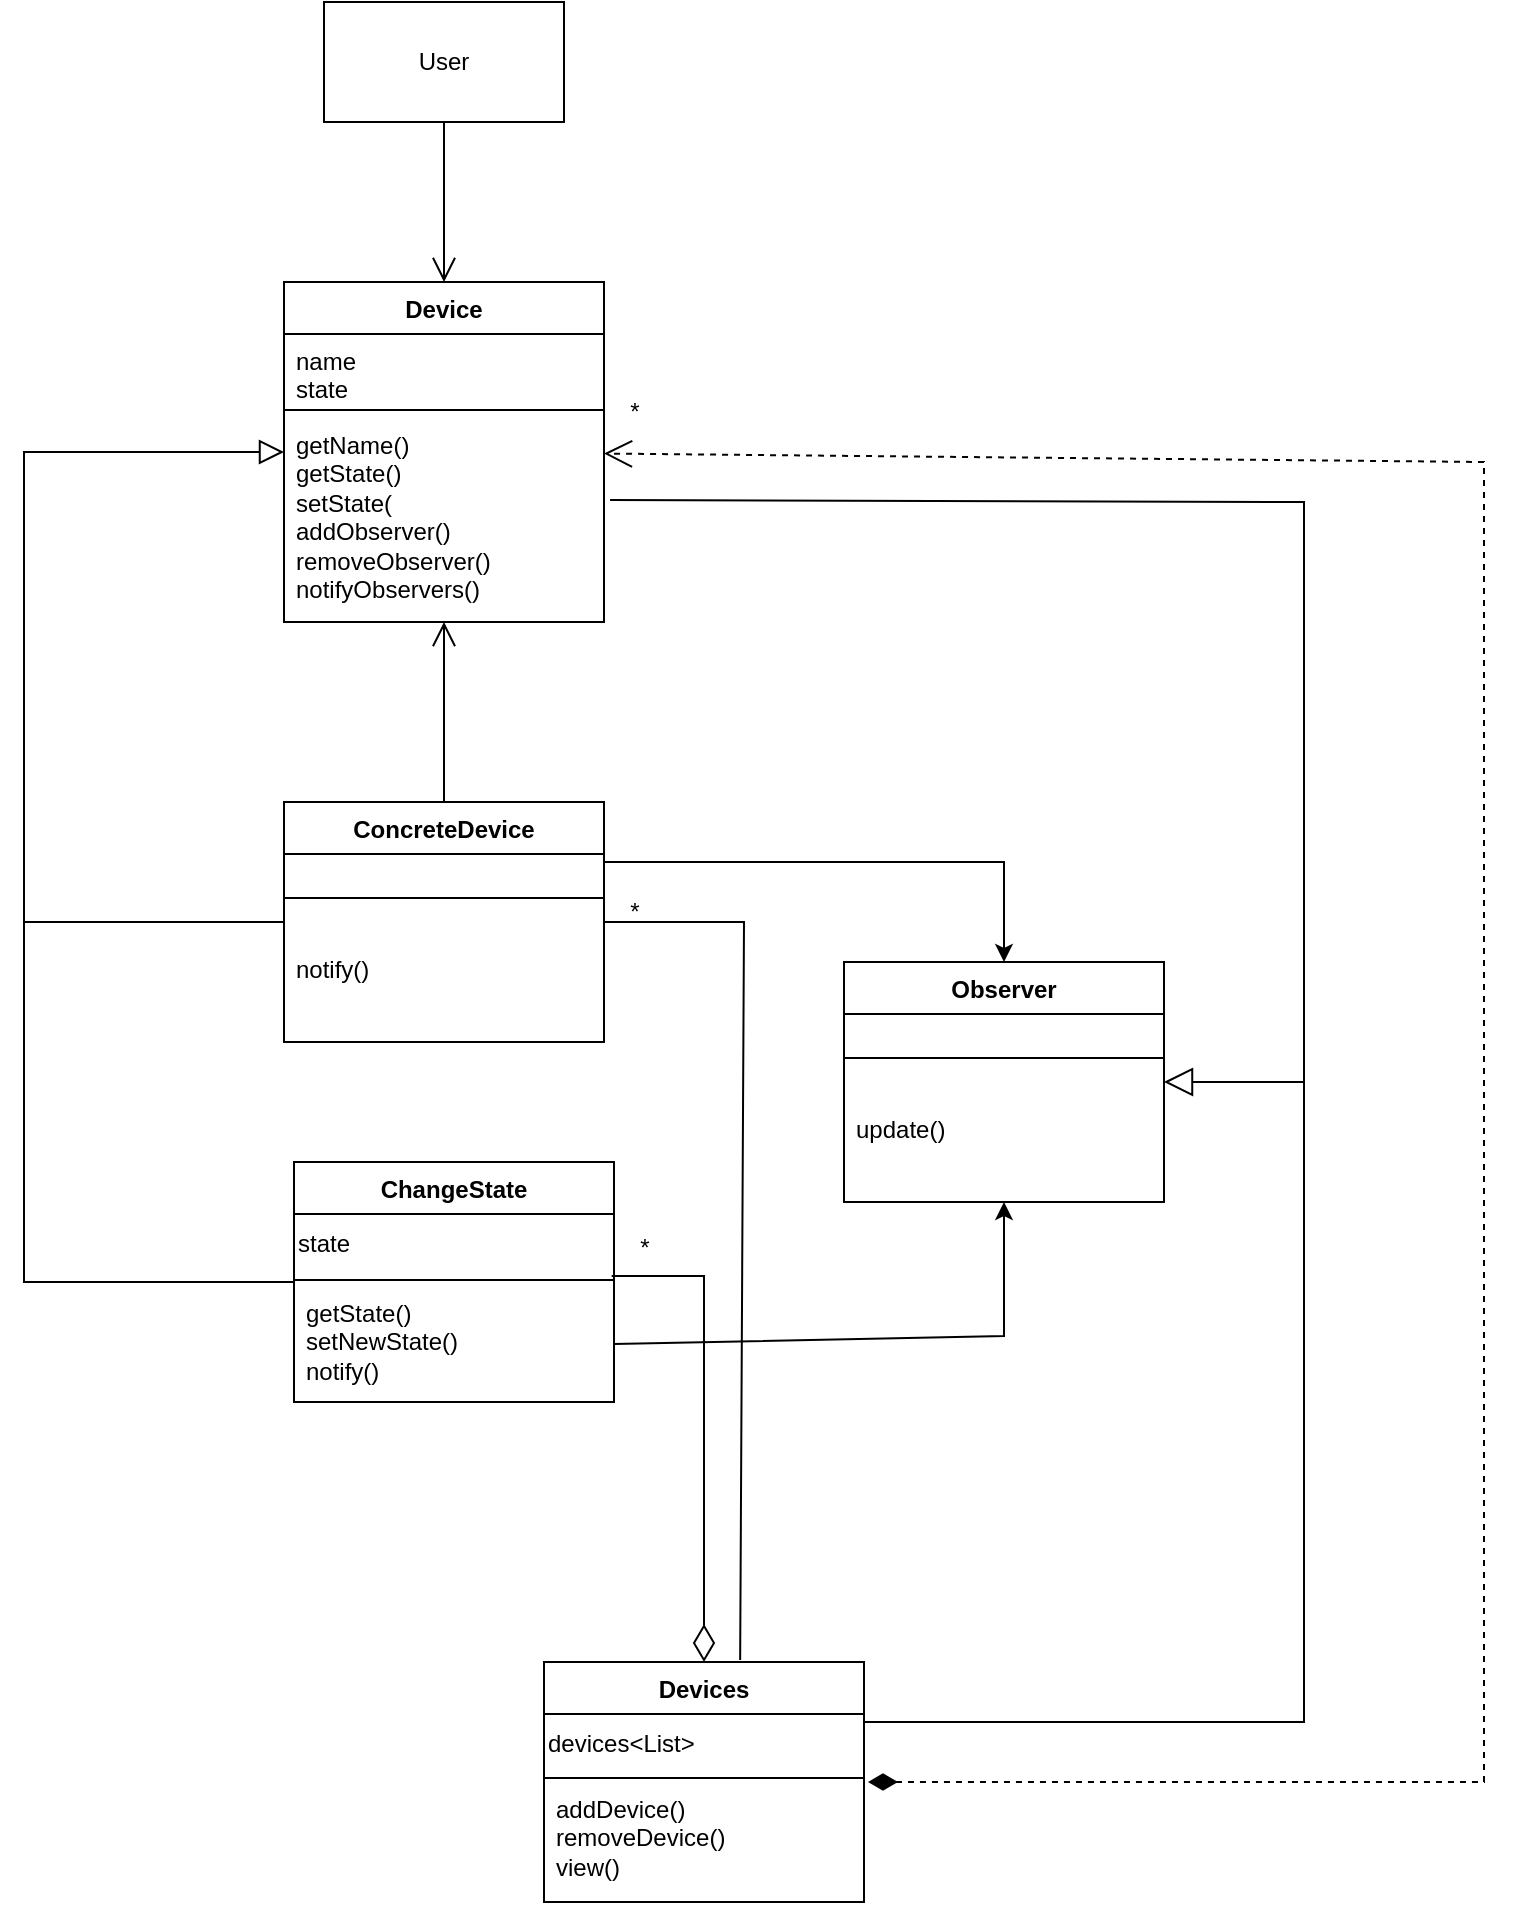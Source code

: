 <mxfile version="22.1.0" type="github">
  <diagram name="Page-1" id="iG85anKy2da_hWO1Vg9E">
    <mxGraphModel dx="1211" dy="957" grid="1" gridSize="10" guides="1" tooltips="1" connect="1" arrows="1" fold="1" page="1" pageScale="1" pageWidth="850" pageHeight="1100" math="0" shadow="0">
      <root>
        <mxCell id="0" />
        <mxCell id="1" parent="0" />
        <mxCell id="KsHiXz24KSjWcS8aVFXT-1" value="Device" style="swimlane;fontStyle=1;align=center;verticalAlign=top;childLayout=stackLayout;horizontal=1;startSize=26;horizontalStack=0;resizeParent=1;resizeParentMax=0;resizeLast=0;collapsible=1;marginBottom=0;whiteSpace=wrap;html=1;" parent="1" vertex="1">
          <mxGeometry x="340" y="300" width="160" height="170" as="geometry" />
        </mxCell>
        <mxCell id="KsHiXz24KSjWcS8aVFXT-2" value="name&lt;br&gt;state" style="text;strokeColor=none;fillColor=none;align=left;verticalAlign=top;spacingLeft=4;spacingRight=4;overflow=hidden;rotatable=0;points=[[0,0.5],[1,0.5]];portConstraint=eastwest;whiteSpace=wrap;html=1;" parent="KsHiXz24KSjWcS8aVFXT-1" vertex="1">
          <mxGeometry y="26" width="160" height="34" as="geometry" />
        </mxCell>
        <mxCell id="KsHiXz24KSjWcS8aVFXT-3" value="" style="line;strokeWidth=1;fillColor=none;align=left;verticalAlign=middle;spacingTop=-1;spacingLeft=3;spacingRight=3;rotatable=0;labelPosition=right;points=[];portConstraint=eastwest;strokeColor=inherit;" parent="KsHiXz24KSjWcS8aVFXT-1" vertex="1">
          <mxGeometry y="60" width="160" height="8" as="geometry" />
        </mxCell>
        <mxCell id="KsHiXz24KSjWcS8aVFXT-4" value="getName()&lt;br&gt;getState()&lt;br&gt;setState(&lt;br&gt;addObserver()&lt;br&gt;removeObserver()&lt;br&gt;notifyObservers()&amp;nbsp;" style="text;strokeColor=none;fillColor=none;align=left;verticalAlign=top;spacingLeft=4;spacingRight=4;overflow=hidden;rotatable=0;points=[[0,0.5],[1,0.5]];portConstraint=eastwest;whiteSpace=wrap;html=1;" parent="KsHiXz24KSjWcS8aVFXT-1" vertex="1">
          <mxGeometry y="68" width="160" height="102" as="geometry" />
        </mxCell>
        <mxCell id="v_b7k_xnMIh4dEzr7lsH-1" value="ConcreteDevice" style="swimlane;fontStyle=1;align=center;verticalAlign=top;childLayout=stackLayout;horizontal=1;startSize=26;horizontalStack=0;resizeParent=1;resizeParentMax=0;resizeLast=0;collapsible=1;marginBottom=0;whiteSpace=wrap;html=1;" vertex="1" parent="1">
          <mxGeometry x="340" y="560" width="160" height="120" as="geometry" />
        </mxCell>
        <mxCell id="v_b7k_xnMIh4dEzr7lsH-3" value="" style="line;strokeWidth=1;fillColor=none;align=left;verticalAlign=middle;spacingTop=-1;spacingLeft=3;spacingRight=3;rotatable=0;labelPosition=right;points=[];portConstraint=eastwest;strokeColor=inherit;" vertex="1" parent="v_b7k_xnMIh4dEzr7lsH-1">
          <mxGeometry y="26" width="160" height="44" as="geometry" />
        </mxCell>
        <mxCell id="v_b7k_xnMIh4dEzr7lsH-4" value="notify()" style="text;strokeColor=none;fillColor=none;align=left;verticalAlign=top;spacingLeft=4;spacingRight=4;overflow=hidden;rotatable=0;points=[[0,0.5],[1,0.5]];portConstraint=eastwest;whiteSpace=wrap;html=1;" vertex="1" parent="v_b7k_xnMIh4dEzr7lsH-1">
          <mxGeometry y="70" width="160" height="50" as="geometry" />
        </mxCell>
        <mxCell id="v_b7k_xnMIh4dEzr7lsH-5" value="Observer" style="swimlane;fontStyle=1;align=center;verticalAlign=top;childLayout=stackLayout;horizontal=1;startSize=26;horizontalStack=0;resizeParent=1;resizeParentMax=0;resizeLast=0;collapsible=1;marginBottom=0;whiteSpace=wrap;html=1;" vertex="1" parent="1">
          <mxGeometry x="620" y="640" width="160" height="120" as="geometry" />
        </mxCell>
        <mxCell id="v_b7k_xnMIh4dEzr7lsH-6" value="" style="line;strokeWidth=1;fillColor=none;align=left;verticalAlign=middle;spacingTop=-1;spacingLeft=3;spacingRight=3;rotatable=0;labelPosition=right;points=[];portConstraint=eastwest;strokeColor=inherit;" vertex="1" parent="v_b7k_xnMIh4dEzr7lsH-5">
          <mxGeometry y="26" width="160" height="44" as="geometry" />
        </mxCell>
        <mxCell id="v_b7k_xnMIh4dEzr7lsH-7" value="update()" style="text;strokeColor=none;fillColor=none;align=left;verticalAlign=top;spacingLeft=4;spacingRight=4;overflow=hidden;rotatable=0;points=[[0,0.5],[1,0.5]];portConstraint=eastwest;whiteSpace=wrap;html=1;" vertex="1" parent="v_b7k_xnMIh4dEzr7lsH-5">
          <mxGeometry y="70" width="160" height="50" as="geometry" />
        </mxCell>
        <mxCell id="v_b7k_xnMIh4dEzr7lsH-8" value="ChangeState" style="swimlane;fontStyle=1;align=center;verticalAlign=top;childLayout=stackLayout;horizontal=1;startSize=26;horizontalStack=0;resizeParent=1;resizeParentMax=0;resizeLast=0;collapsible=1;marginBottom=0;whiteSpace=wrap;html=1;" vertex="1" parent="1">
          <mxGeometry x="345" y="740" width="160" height="120" as="geometry" />
        </mxCell>
        <mxCell id="v_b7k_xnMIh4dEzr7lsH-11" value="state" style="text;html=1;align=left;verticalAlign=middle;resizable=0;points=[];autosize=1;strokeColor=none;fillColor=none;" vertex="1" parent="v_b7k_xnMIh4dEzr7lsH-8">
          <mxGeometry y="26" width="160" height="30" as="geometry" />
        </mxCell>
        <mxCell id="v_b7k_xnMIh4dEzr7lsH-9" value="" style="line;strokeWidth=1;fillColor=none;align=left;verticalAlign=middle;spacingTop=-1;spacingLeft=3;spacingRight=3;rotatable=0;labelPosition=right;points=[];portConstraint=eastwest;strokeColor=inherit;" vertex="1" parent="v_b7k_xnMIh4dEzr7lsH-8">
          <mxGeometry y="56" width="160" height="6" as="geometry" />
        </mxCell>
        <mxCell id="v_b7k_xnMIh4dEzr7lsH-10" value="getState()&lt;br&gt;setNewState() &lt;br&gt;notify()" style="text;strokeColor=none;fillColor=none;align=left;verticalAlign=top;spacingLeft=4;spacingRight=4;overflow=hidden;rotatable=0;points=[[0,0.5],[1,0.5]];portConstraint=eastwest;whiteSpace=wrap;html=1;" vertex="1" parent="v_b7k_xnMIh4dEzr7lsH-8">
          <mxGeometry y="62" width="160" height="58" as="geometry" />
        </mxCell>
        <mxCell id="v_b7k_xnMIh4dEzr7lsH-12" value="Devices" style="swimlane;fontStyle=1;align=center;verticalAlign=top;childLayout=stackLayout;horizontal=1;startSize=26;horizontalStack=0;resizeParent=1;resizeParentMax=0;resizeLast=0;collapsible=1;marginBottom=0;whiteSpace=wrap;html=1;" vertex="1" parent="1">
          <mxGeometry x="470" y="990" width="160" height="120" as="geometry" />
        </mxCell>
        <mxCell id="v_b7k_xnMIh4dEzr7lsH-15" value="devices&amp;lt;List&amp;gt;" style="text;html=1;align=left;verticalAlign=middle;resizable=0;points=[];autosize=1;strokeColor=none;fillColor=none;" vertex="1" parent="v_b7k_xnMIh4dEzr7lsH-12">
          <mxGeometry y="26" width="160" height="30" as="geometry" />
        </mxCell>
        <mxCell id="v_b7k_xnMIh4dEzr7lsH-13" value="" style="line;strokeWidth=1;fillColor=none;align=left;verticalAlign=middle;spacingTop=-1;spacingLeft=3;spacingRight=3;rotatable=0;labelPosition=right;points=[];portConstraint=eastwest;strokeColor=inherit;" vertex="1" parent="v_b7k_xnMIh4dEzr7lsH-12">
          <mxGeometry y="56" width="160" height="4" as="geometry" />
        </mxCell>
        <mxCell id="v_b7k_xnMIh4dEzr7lsH-14" value="addDevice()&lt;br&gt;removeDevice()&lt;br&gt;view()" style="text;strokeColor=none;fillColor=none;align=left;verticalAlign=top;spacingLeft=4;spacingRight=4;overflow=hidden;rotatable=0;points=[[0,0.5],[1,0.5]];portConstraint=eastwest;whiteSpace=wrap;html=1;" vertex="1" parent="v_b7k_xnMIh4dEzr7lsH-12">
          <mxGeometry y="60" width="160" height="60" as="geometry" />
        </mxCell>
        <mxCell id="v_b7k_xnMIh4dEzr7lsH-16" value="" style="endArrow=open;html=1;rounded=0;endFill=0;startSize=6;jumpSize=6;endSize=10;" edge="1" parent="1" source="v_b7k_xnMIh4dEzr7lsH-1" target="KsHiXz24KSjWcS8aVFXT-1">
          <mxGeometry width="50" height="50" relative="1" as="geometry">
            <mxPoint x="350" y="520" as="sourcePoint" />
            <mxPoint x="450" y="590" as="targetPoint" />
          </mxGeometry>
        </mxCell>
        <mxCell id="v_b7k_xnMIh4dEzr7lsH-17" value="User" style="rounded=0;whiteSpace=wrap;html=1;" vertex="1" parent="1">
          <mxGeometry x="360" y="160" width="120" height="60" as="geometry" />
        </mxCell>
        <mxCell id="v_b7k_xnMIh4dEzr7lsH-18" value="" style="endArrow=open;html=1;rounded=0;endFill=0;startSize=6;jumpSize=6;endSize=10;" edge="1" parent="1" source="v_b7k_xnMIh4dEzr7lsH-17" target="KsHiXz24KSjWcS8aVFXT-1">
          <mxGeometry width="50" height="50" relative="1" as="geometry">
            <mxPoint x="360" y="530" as="sourcePoint" />
            <mxPoint x="386" y="480" as="targetPoint" />
          </mxGeometry>
        </mxCell>
        <mxCell id="v_b7k_xnMIh4dEzr7lsH-19" value="" style="endArrow=block;html=1;rounded=0;endFill=0;startSize=6;jumpSize=6;endSize=10;" edge="1" parent="1" source="v_b7k_xnMIh4dEzr7lsH-1" target="KsHiXz24KSjWcS8aVFXT-1">
          <mxGeometry width="50" height="50" relative="1" as="geometry">
            <mxPoint x="220" y="570" as="sourcePoint" />
            <mxPoint x="396" y="490" as="targetPoint" />
            <Array as="points">
              <mxPoint x="210" y="620" />
              <mxPoint x="210" y="385" />
            </Array>
          </mxGeometry>
        </mxCell>
        <mxCell id="v_b7k_xnMIh4dEzr7lsH-22" value="" style="endArrow=open;dashed=1;html=1;rounded=0;endFill=0;startArrow=diamondThin;startFill=1;targetPerimeterSpacing=0;sourcePerimeterSpacing=2;strokeWidth=1;startSize=12;endSize=12;" edge="1" parent="1" source="v_b7k_xnMIh4dEzr7lsH-12" target="KsHiXz24KSjWcS8aVFXT-1">
          <mxGeometry width="50" height="50" relative="1" as="geometry">
            <mxPoint x="400" y="800" as="sourcePoint" />
            <mxPoint x="940" y="380" as="targetPoint" />
            <Array as="points">
              <mxPoint x="940" y="1050" />
              <mxPoint x="940" y="390" />
            </Array>
          </mxGeometry>
        </mxCell>
        <mxCell id="v_b7k_xnMIh4dEzr7lsH-23" value="*" style="text;html=1;align=center;verticalAlign=middle;resizable=0;points=[];autosize=1;strokeColor=none;fillColor=none;" vertex="1" parent="1">
          <mxGeometry x="500" y="350" width="30" height="30" as="geometry" />
        </mxCell>
        <mxCell id="v_b7k_xnMIh4dEzr7lsH-24" value="" style="endArrow=none;html=1;rounded=0;startArrow=diamondThin;startFill=0;endSize=12;startSize=16;entryX=-0.039;entryY=0.967;entryDx=0;entryDy=0;entryPerimeter=0;" edge="1" parent="1" source="v_b7k_xnMIh4dEzr7lsH-12" target="v_b7k_xnMIh4dEzr7lsH-25">
          <mxGeometry width="50" height="50" relative="1" as="geometry">
            <mxPoint x="500" y="810" as="sourcePoint" />
            <mxPoint x="510" y="800" as="targetPoint" />
            <Array as="points">
              <mxPoint x="550" y="797" />
            </Array>
          </mxGeometry>
        </mxCell>
        <mxCell id="v_b7k_xnMIh4dEzr7lsH-25" value="*" style="text;html=1;align=center;verticalAlign=middle;resizable=0;points=[];autosize=1;strokeColor=none;fillColor=none;" vertex="1" parent="1">
          <mxGeometry x="505" y="768" width="30" height="30" as="geometry" />
        </mxCell>
        <mxCell id="v_b7k_xnMIh4dEzr7lsH-26" value="" style="endArrow=none;html=1;rounded=0;entryX=0.613;entryY=-0.008;entryDx=0;entryDy=0;entryPerimeter=0;" edge="1" parent="1" source="v_b7k_xnMIh4dEzr7lsH-1" target="v_b7k_xnMIh4dEzr7lsH-12">
          <mxGeometry width="50" height="50" relative="1" as="geometry">
            <mxPoint x="550" y="600" as="sourcePoint" />
            <mxPoint x="560" y="800" as="targetPoint" />
            <Array as="points">
              <mxPoint x="570" y="620" />
            </Array>
          </mxGeometry>
        </mxCell>
        <mxCell id="v_b7k_xnMIh4dEzr7lsH-27" value="*" style="text;html=1;align=center;verticalAlign=middle;resizable=0;points=[];autosize=1;strokeColor=none;fillColor=none;" vertex="1" parent="1">
          <mxGeometry x="500" y="600" width="30" height="30" as="geometry" />
        </mxCell>
        <mxCell id="v_b7k_xnMIh4dEzr7lsH-29" value="" style="endArrow=classic;html=1;rounded=0;exitX=1;exitY=0.25;exitDx=0;exitDy=0;" edge="1" parent="1" source="v_b7k_xnMIh4dEzr7lsH-1" target="v_b7k_xnMIh4dEzr7lsH-5">
          <mxGeometry width="50" height="50" relative="1" as="geometry">
            <mxPoint x="550" y="590" as="sourcePoint" />
            <mxPoint x="650" y="620" as="targetPoint" />
            <Array as="points">
              <mxPoint x="700" y="590" />
            </Array>
          </mxGeometry>
        </mxCell>
        <mxCell id="v_b7k_xnMIh4dEzr7lsH-30" value="" style="endArrow=classic;html=1;rounded=0;exitX=1;exitY=0.5;exitDx=0;exitDy=0;" edge="1" parent="1" source="v_b7k_xnMIh4dEzr7lsH-10" target="v_b7k_xnMIh4dEzr7lsH-5">
          <mxGeometry width="50" height="50" relative="1" as="geometry">
            <mxPoint x="510" y="830" as="sourcePoint" />
            <mxPoint x="700" y="790" as="targetPoint" />
            <Array as="points">
              <mxPoint x="700" y="827" />
            </Array>
          </mxGeometry>
        </mxCell>
        <mxCell id="v_b7k_xnMIh4dEzr7lsH-31" value="" style="endArrow=block;html=1;rounded=0;endFill=0;endSize=12;" edge="1" parent="1" target="v_b7k_xnMIh4dEzr7lsH-5">
          <mxGeometry width="50" height="50" relative="1" as="geometry">
            <mxPoint x="850" y="700" as="sourcePoint" />
            <mxPoint x="550" y="720" as="targetPoint" />
          </mxGeometry>
        </mxCell>
        <mxCell id="v_b7k_xnMIh4dEzr7lsH-32" value="" style="endArrow=none;html=1;rounded=0;entryX=1.019;entryY=0.402;entryDx=0;entryDy=0;entryPerimeter=0;" edge="1" parent="1" target="KsHiXz24KSjWcS8aVFXT-4">
          <mxGeometry width="50" height="50" relative="1" as="geometry">
            <mxPoint x="630" y="1020" as="sourcePoint" />
            <mxPoint x="850" y="410" as="targetPoint" />
            <Array as="points">
              <mxPoint x="850" y="1020" />
              <mxPoint x="850" y="410" />
            </Array>
          </mxGeometry>
        </mxCell>
        <mxCell id="v_b7k_xnMIh4dEzr7lsH-33" value="" style="endArrow=none;html=1;rounded=0;" edge="1" parent="1" source="v_b7k_xnMIh4dEzr7lsH-8">
          <mxGeometry width="50" height="50" relative="1" as="geometry">
            <mxPoint x="490" y="660" as="sourcePoint" />
            <mxPoint x="210" y="620" as="targetPoint" />
            <Array as="points">
              <mxPoint x="210" y="800" />
            </Array>
          </mxGeometry>
        </mxCell>
      </root>
    </mxGraphModel>
  </diagram>
</mxfile>
